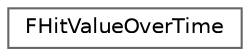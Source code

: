 digraph "Graphical Class Hierarchy"
{
 // LATEX_PDF_SIZE
  bgcolor="transparent";
  edge [fontname=Helvetica,fontsize=10,labelfontname=Helvetica,labelfontsize=10];
  node [fontname=Helvetica,fontsize=10,shape=box,height=0.2,width=0.4];
  rankdir="LR";
  Node0 [id="Node000000",label="FHitValueOverTime",height=0.2,width=0.4,color="grey40", fillcolor="white", style="filled",URL="$struct_f_hit_value_over_time.html",tooltip=" "];
}
